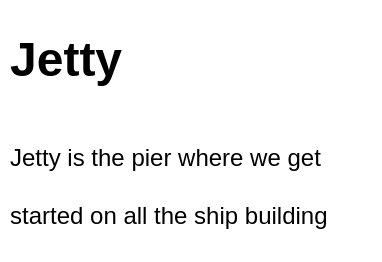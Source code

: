 <mxfile>
    <diagram id="qqnBqimSsoZFQCktmBLG" name="Page-1">
        <mxGraphModel dx="746" dy="755" grid="1" gridSize="10" guides="1" tooltips="1" connect="1" arrows="1" fold="1" page="1" pageScale="1" pageWidth="1600" pageHeight="900" math="0" shadow="0">
            <root>
                <mxCell id="0"/>
                <mxCell id="1" parent="0"/>
                <mxCell id="3" value="&lt;h1&gt;&lt;span style=&quot;background-color: initial;&quot;&gt;Jetty&amp;nbsp;&lt;/span&gt;&lt;/h1&gt;&lt;h1&gt;&lt;span style=&quot;background-color: initial; font-size: 12px; font-weight: normal;&quot;&gt;Jetty is the pier where we get started on all the ship building&amp;nbsp;&lt;/span&gt;&lt;br&gt;&lt;/h1&gt;" style="text;html=1;strokeColor=none;fillColor=none;spacing=5;spacingTop=-20;whiteSpace=wrap;overflow=hidden;rounded=0;" vertex="1" parent="1">
                    <mxGeometry x="60" y="70" width="190" height="120" as="geometry"/>
                </mxCell>
            </root>
        </mxGraphModel>
    </diagram>
</mxfile>
